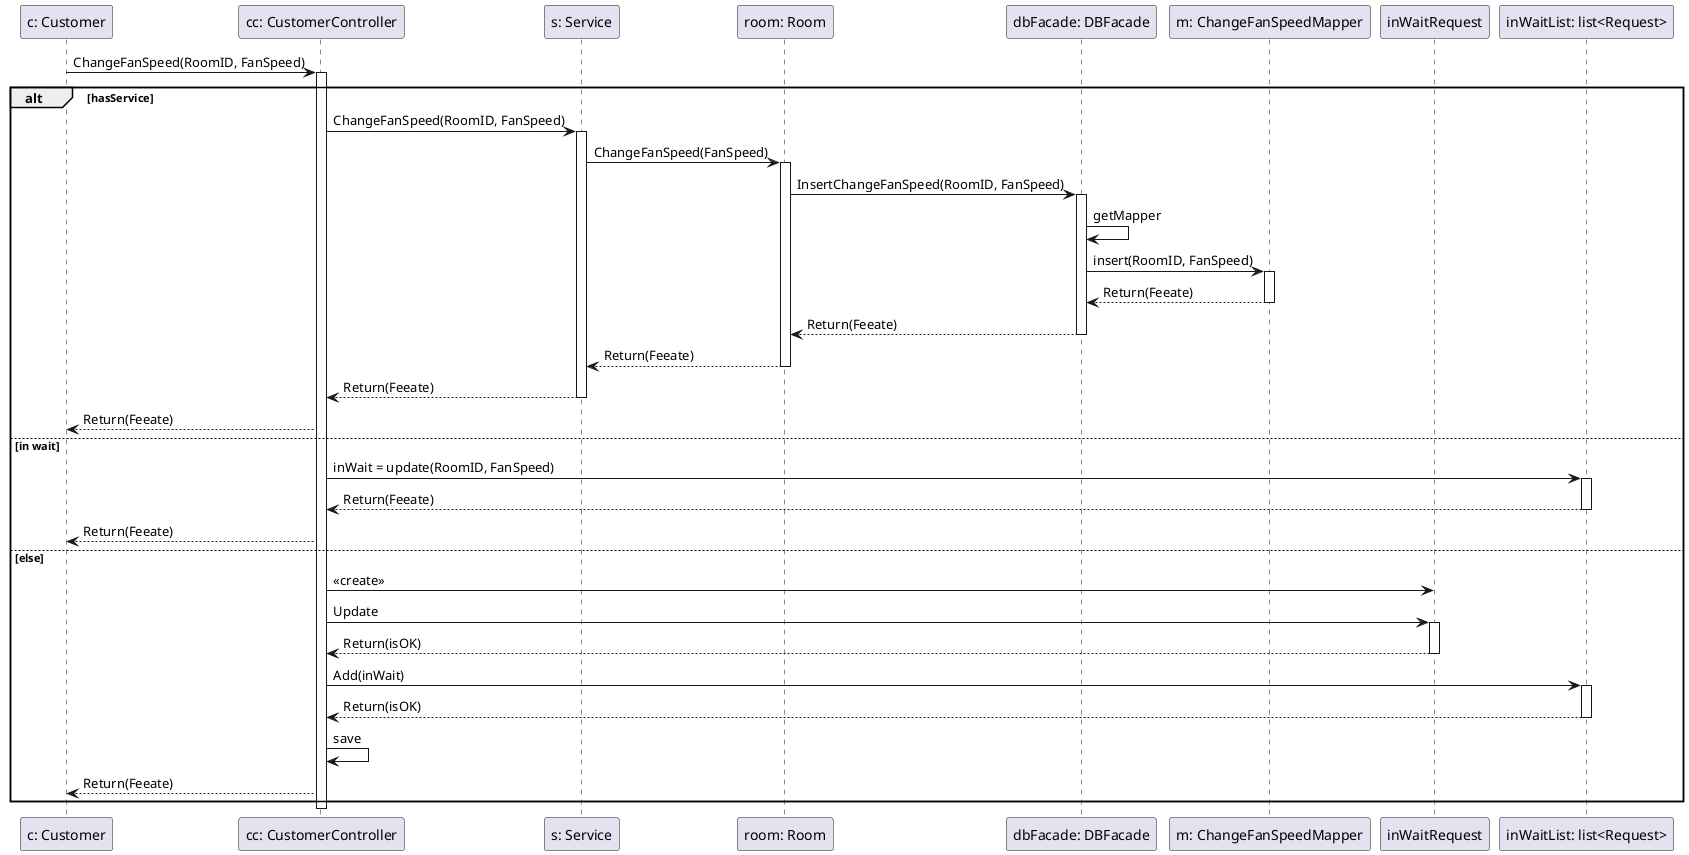 @startuml RequestOn

participant c as "c: Customer" order 1

participant cc as "cc: CustomerController" order 2

participant s as "s: Service" order 3

participant room as "room: Room" order 4

participant db as "dbFacade: DBFacade" order 5

participant m as "m: ChangeFanSpeedMapper" order 6

participant i as "inWaitRequest" order 7

participant w as "inWaitList: list<Request>" order 8

c -> cc: ChangeFanSpeed(RoomID, FanSpeed)

activate cc

alt hasService
cc -> s: ChangeFanSpeed(RoomID, FanSpeed)
activate s
s -> room: ChangeFanSpeed(FanSpeed)
activate room
room -> db: InsertChangeFanSpeed(RoomID, FanSpeed)
activate db
db -> db: getMapper
db -> m: insert(RoomID, FanSpeed)
activate m
db <-- m: Return(Feeate)
deactivate m
room <-- db: Return(Feeate)
deactivate db
s <-- room: Return(Feeate)
deactivate room
cc <-- s: Return(Feeate)
deactivate s
c <-- cc: Return(Feeate)

else in wait

cc -> w:inWait = update(RoomID, FanSpeed)
activate w
cc <-- w: Return(Feeate)
deactivate w
c <-- cc: Return(Feeate)
else else

cc -> i: <<create>>
cc -> i: Update
activate i
cc <-- i: Return(isOK)
deactivate i
cc -> w: Add(inWait)
activate w
cc <-- w: Return(isOK)
deactivate w

cc -> cc: save
c <-- cc: Return(Feeate)

end

deactivate cc

@enduml